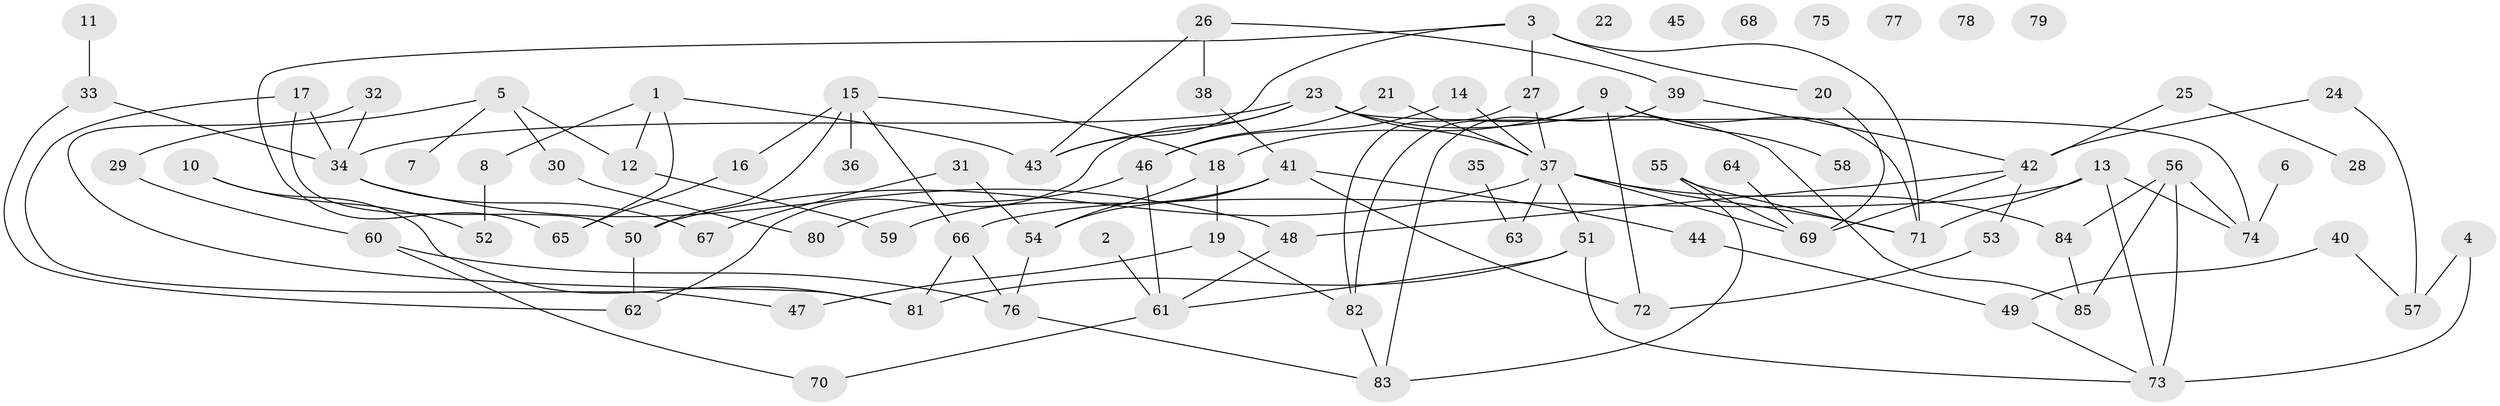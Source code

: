 // coarse degree distribution, {3: 0.19444444444444445, 9: 0.05555555555555555, 4: 0.16666666666666666, 2: 0.19444444444444445, 5: 0.08333333333333333, 6: 0.16666666666666666, 1: 0.1111111111111111, 8: 0.027777777777777776}
// Generated by graph-tools (version 1.1) at 2025/48/03/04/25 22:48:03]
// undirected, 85 vertices, 120 edges
graph export_dot {
  node [color=gray90,style=filled];
  1;
  2;
  3;
  4;
  5;
  6;
  7;
  8;
  9;
  10;
  11;
  12;
  13;
  14;
  15;
  16;
  17;
  18;
  19;
  20;
  21;
  22;
  23;
  24;
  25;
  26;
  27;
  28;
  29;
  30;
  31;
  32;
  33;
  34;
  35;
  36;
  37;
  38;
  39;
  40;
  41;
  42;
  43;
  44;
  45;
  46;
  47;
  48;
  49;
  50;
  51;
  52;
  53;
  54;
  55;
  56;
  57;
  58;
  59;
  60;
  61;
  62;
  63;
  64;
  65;
  66;
  67;
  68;
  69;
  70;
  71;
  72;
  73;
  74;
  75;
  76;
  77;
  78;
  79;
  80;
  81;
  82;
  83;
  84;
  85;
  1 -- 8;
  1 -- 12;
  1 -- 43;
  1 -- 65;
  2 -- 61;
  3 -- 20;
  3 -- 27;
  3 -- 43;
  3 -- 65;
  3 -- 71;
  4 -- 57;
  4 -- 73;
  5 -- 7;
  5 -- 12;
  5 -- 29;
  5 -- 30;
  6 -- 74;
  8 -- 52;
  9 -- 18;
  9 -- 58;
  9 -- 71;
  9 -- 72;
  9 -- 82;
  10 -- 52;
  10 -- 81;
  11 -- 33;
  12 -- 59;
  13 -- 66;
  13 -- 71;
  13 -- 73;
  13 -- 74;
  14 -- 37;
  14 -- 46;
  15 -- 16;
  15 -- 18;
  15 -- 36;
  15 -- 50;
  15 -- 66;
  16 -- 65;
  17 -- 34;
  17 -- 47;
  17 -- 50;
  18 -- 19;
  18 -- 54;
  19 -- 47;
  19 -- 82;
  20 -- 69;
  21 -- 37;
  21 -- 46;
  23 -- 34;
  23 -- 37;
  23 -- 43;
  23 -- 62;
  23 -- 74;
  23 -- 85;
  24 -- 42;
  24 -- 57;
  25 -- 28;
  25 -- 42;
  26 -- 38;
  26 -- 39;
  26 -- 43;
  27 -- 37;
  27 -- 82;
  29 -- 60;
  30 -- 80;
  31 -- 54;
  31 -- 67;
  32 -- 34;
  32 -- 81;
  33 -- 34;
  33 -- 62;
  34 -- 48;
  34 -- 67;
  35 -- 63;
  37 -- 50;
  37 -- 51;
  37 -- 63;
  37 -- 69;
  37 -- 71;
  37 -- 84;
  38 -- 41;
  39 -- 42;
  39 -- 83;
  40 -- 49;
  40 -- 57;
  41 -- 44;
  41 -- 54;
  41 -- 59;
  41 -- 72;
  42 -- 48;
  42 -- 53;
  42 -- 69;
  44 -- 49;
  46 -- 61;
  46 -- 80;
  48 -- 61;
  49 -- 73;
  50 -- 62;
  51 -- 61;
  51 -- 73;
  51 -- 81;
  53 -- 72;
  54 -- 76;
  55 -- 69;
  55 -- 71;
  55 -- 83;
  56 -- 73;
  56 -- 74;
  56 -- 84;
  56 -- 85;
  60 -- 70;
  60 -- 76;
  61 -- 70;
  64 -- 69;
  66 -- 76;
  66 -- 81;
  76 -- 83;
  82 -- 83;
  84 -- 85;
}
